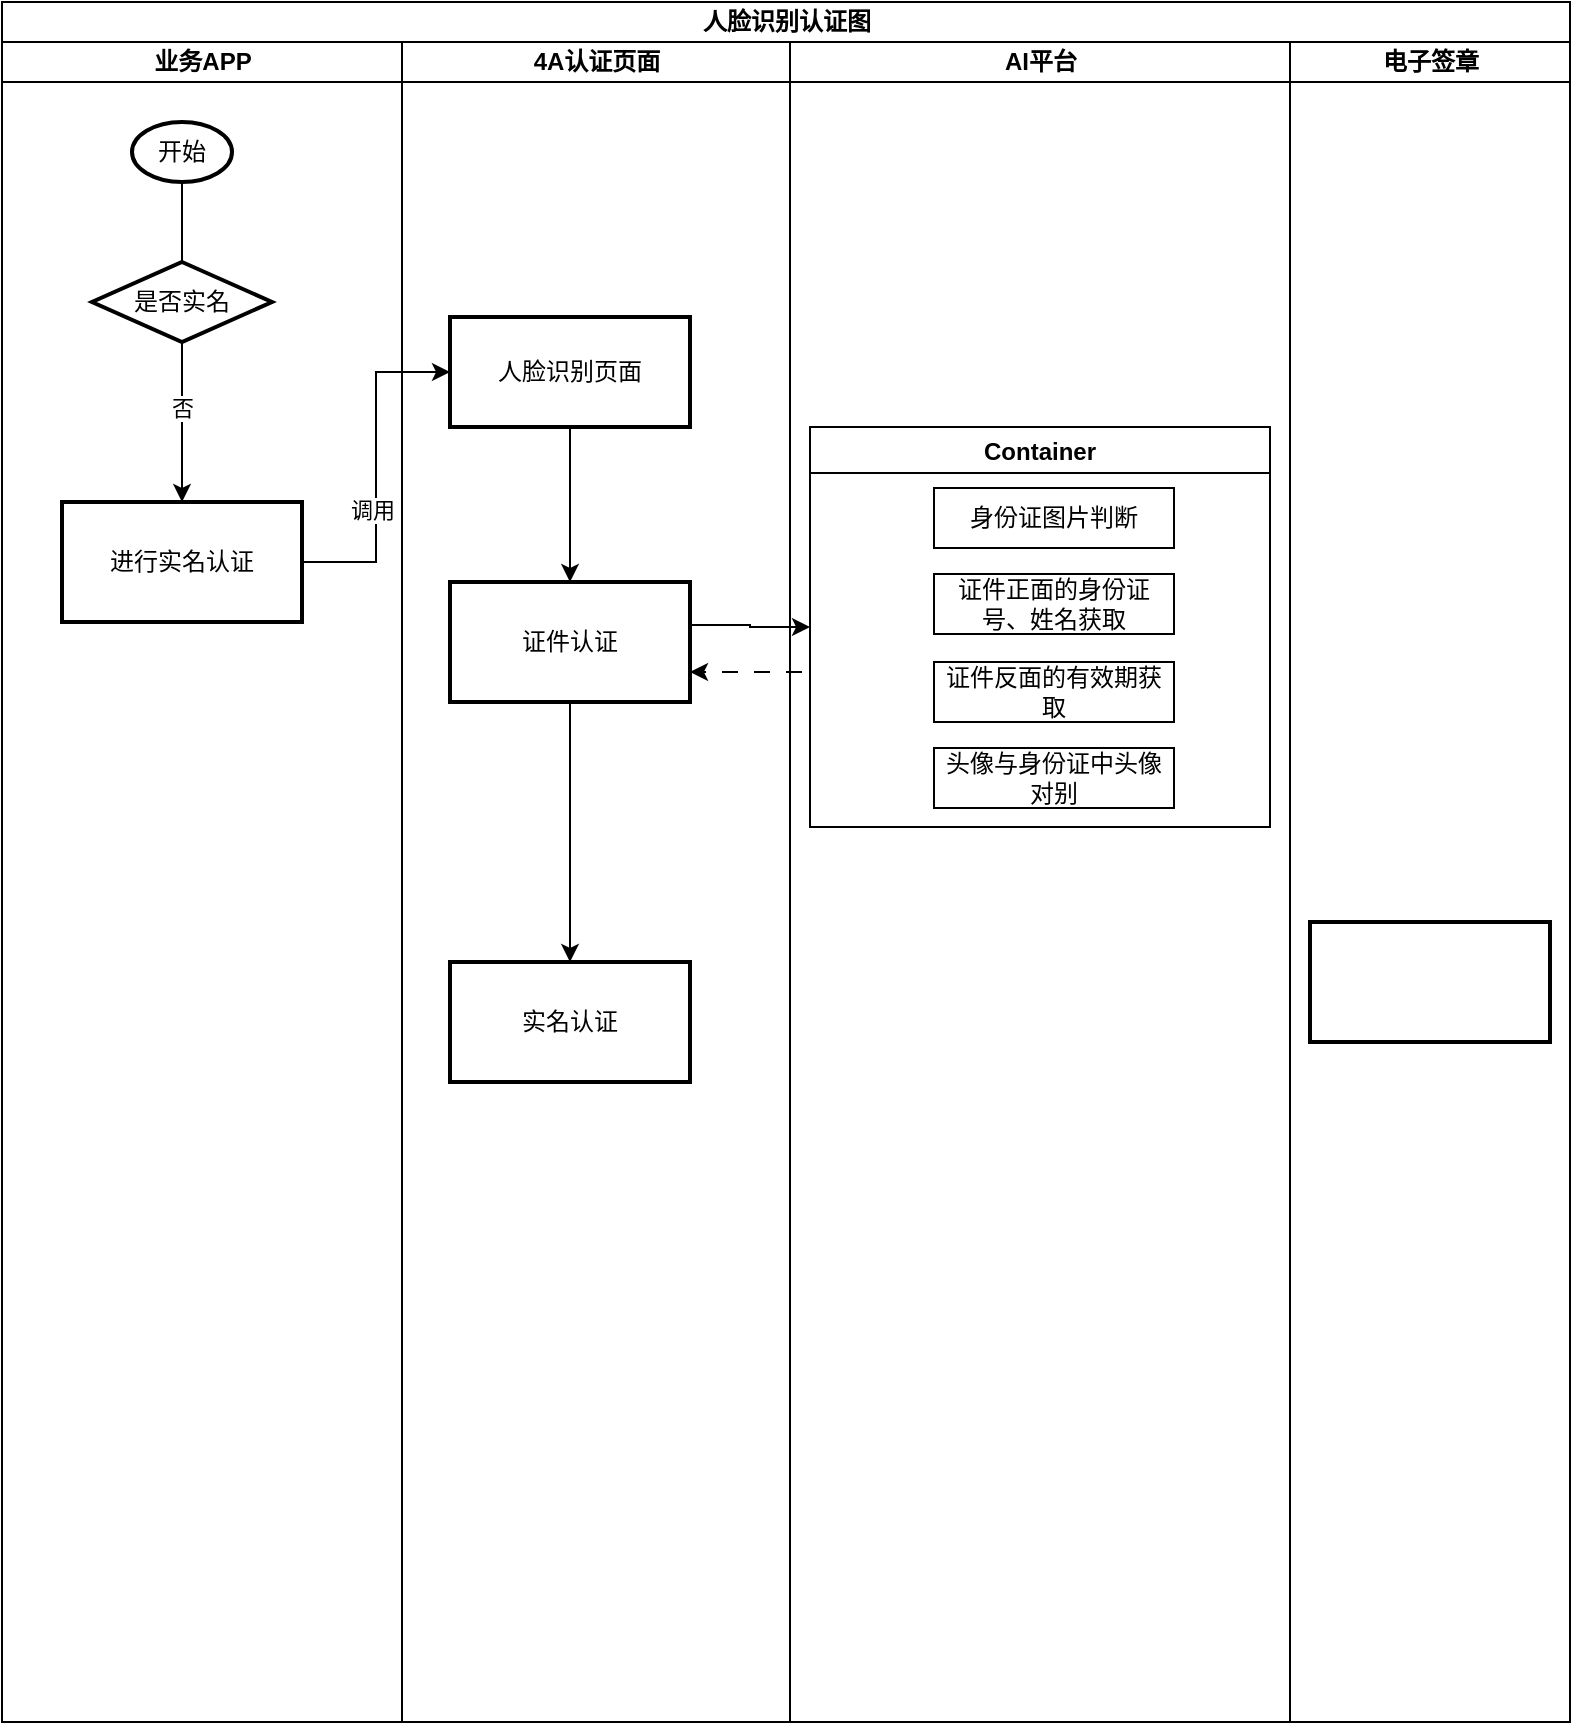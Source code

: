 <mxfile version="20.8.16" type="github">
  <diagram name="第 1 页" id="5AQuxdkM05kk_FZeY26e">
    <mxGraphModel dx="989" dy="479" grid="1" gridSize="10" guides="1" tooltips="1" connect="1" arrows="1" fold="1" page="1" pageScale="1" pageWidth="827" pageHeight="1169" math="0" shadow="0">
      <root>
        <mxCell id="0" />
        <mxCell id="1" parent="0" />
        <mxCell id="dmObhrlyZNTn6bsTrNyk-1" value="人脸识别认证图" style="swimlane;childLayout=stackLayout;resizeParent=1;resizeParentMax=0;startSize=20;html=1;movable=0;resizable=0;rotatable=0;deletable=0;editable=0;connectable=0;" vertex="1" parent="1">
          <mxGeometry x="140" y="40" width="784" height="860" as="geometry" />
        </mxCell>
        <mxCell id="dmObhrlyZNTn6bsTrNyk-2" value="业务APP" style="swimlane;startSize=20;html=1;" vertex="1" parent="dmObhrlyZNTn6bsTrNyk-1">
          <mxGeometry y="20" width="200" height="840" as="geometry" />
        </mxCell>
        <mxCell id="dmObhrlyZNTn6bsTrNyk-6" value="开始" style="strokeWidth=2;html=1;shape=mxgraph.flowchart.start_1;whiteSpace=wrap;" vertex="1" parent="dmObhrlyZNTn6bsTrNyk-2">
          <mxGeometry x="65" y="40" width="50" height="30" as="geometry" />
        </mxCell>
        <mxCell id="dmObhrlyZNTn6bsTrNyk-11" value="" style="edgeStyle=orthogonalEdgeStyle;rounded=0;orthogonalLoop=1;jettySize=auto;html=1;entryX=0.5;entryY=0;entryDx=0;entryDy=0;endArrow=none;" edge="1" parent="dmObhrlyZNTn6bsTrNyk-2" source="dmObhrlyZNTn6bsTrNyk-6" target="dmObhrlyZNTn6bsTrNyk-9">
          <mxGeometry relative="1" as="geometry">
            <mxPoint x="230.0" y="130" as="sourcePoint" />
            <mxPoint x="230" y="350" as="targetPoint" />
            <Array as="points" />
          </mxGeometry>
        </mxCell>
        <mxCell id="dmObhrlyZNTn6bsTrNyk-35" value="" style="edgeStyle=none;rounded=0;orthogonalLoop=1;jettySize=auto;html=1;" edge="1" parent="dmObhrlyZNTn6bsTrNyk-2" source="dmObhrlyZNTn6bsTrNyk-9" target="dmObhrlyZNTn6bsTrNyk-34">
          <mxGeometry relative="1" as="geometry" />
        </mxCell>
        <mxCell id="dmObhrlyZNTn6bsTrNyk-36" value="否" style="edgeLabel;html=1;align=center;verticalAlign=middle;resizable=0;points=[];" vertex="1" connectable="0" parent="dmObhrlyZNTn6bsTrNyk-35">
          <mxGeometry x="-0.173" relative="1" as="geometry">
            <mxPoint as="offset" />
          </mxGeometry>
        </mxCell>
        <mxCell id="dmObhrlyZNTn6bsTrNyk-9" value="是否实名" style="strokeWidth=2;html=1;shape=mxgraph.flowchart.decision;whiteSpace=wrap;" vertex="1" parent="dmObhrlyZNTn6bsTrNyk-2">
          <mxGeometry x="45" y="110" width="90" height="40" as="geometry" />
        </mxCell>
        <mxCell id="dmObhrlyZNTn6bsTrNyk-34" value="进行实名认证" style="whiteSpace=wrap;html=1;strokeWidth=2;" vertex="1" parent="dmObhrlyZNTn6bsTrNyk-2">
          <mxGeometry x="30" y="230" width="120" height="60" as="geometry" />
        </mxCell>
        <mxCell id="dmObhrlyZNTn6bsTrNyk-3" value="4A认证页面" style="swimlane;startSize=20;html=1;" vertex="1" parent="dmObhrlyZNTn6bsTrNyk-1">
          <mxGeometry x="200" y="20" width="194" height="840" as="geometry" />
        </mxCell>
        <mxCell id="dmObhrlyZNTn6bsTrNyk-17" value="" style="edgeStyle=orthogonalEdgeStyle;rounded=0;orthogonalLoop=1;jettySize=auto;html=1;" edge="1" parent="dmObhrlyZNTn6bsTrNyk-3" source="dmObhrlyZNTn6bsTrNyk-13" target="dmObhrlyZNTn6bsTrNyk-16">
          <mxGeometry relative="1" as="geometry" />
        </mxCell>
        <mxCell id="dmObhrlyZNTn6bsTrNyk-13" value="人脸识别页面" style="whiteSpace=wrap;html=1;strokeWidth=2;" vertex="1" parent="dmObhrlyZNTn6bsTrNyk-3">
          <mxGeometry x="24" y="137.5" width="120" height="55" as="geometry" />
        </mxCell>
        <mxCell id="dmObhrlyZNTn6bsTrNyk-33" style="edgeStyle=none;rounded=0;orthogonalLoop=1;jettySize=auto;html=1;entryX=0.5;entryY=0;entryDx=0;entryDy=0;" edge="1" parent="dmObhrlyZNTn6bsTrNyk-3" source="dmObhrlyZNTn6bsTrNyk-16" target="dmObhrlyZNTn6bsTrNyk-32">
          <mxGeometry relative="1" as="geometry" />
        </mxCell>
        <mxCell id="dmObhrlyZNTn6bsTrNyk-16" value="证件认证" style="whiteSpace=wrap;html=1;strokeWidth=2;" vertex="1" parent="dmObhrlyZNTn6bsTrNyk-3">
          <mxGeometry x="24" y="270" width="120" height="60" as="geometry" />
        </mxCell>
        <mxCell id="dmObhrlyZNTn6bsTrNyk-32" value="实名认证" style="whiteSpace=wrap;html=1;strokeWidth=2;" vertex="1" parent="dmObhrlyZNTn6bsTrNyk-3">
          <mxGeometry x="24" y="460" width="120" height="60" as="geometry" />
        </mxCell>
        <mxCell id="dmObhrlyZNTn6bsTrNyk-4" value="AI平台" style="swimlane;startSize=20;html=1;" vertex="1" parent="dmObhrlyZNTn6bsTrNyk-1">
          <mxGeometry x="394" y="20" width="250" height="840" as="geometry" />
        </mxCell>
        <mxCell id="dmObhrlyZNTn6bsTrNyk-20" value="Container" style="swimlane;" vertex="1" parent="dmObhrlyZNTn6bsTrNyk-4">
          <mxGeometry x="10" y="192.5" width="230" height="200" as="geometry" />
        </mxCell>
        <mxCell id="dmObhrlyZNTn6bsTrNyk-27" value="头像与身份证中头像对别" style="whiteSpace=wrap;html=1;" vertex="1" parent="dmObhrlyZNTn6bsTrNyk-20">
          <mxGeometry x="62" y="160.5" width="120" height="30" as="geometry" />
        </mxCell>
        <mxCell id="dmObhrlyZNTn6bsTrNyk-30" value="证件反面的有效期获取" style="whiteSpace=wrap;html=1;" vertex="1" parent="dmObhrlyZNTn6bsTrNyk-20">
          <mxGeometry x="62" y="117.5" width="120" height="30" as="geometry" />
        </mxCell>
        <mxCell id="dmObhrlyZNTn6bsTrNyk-37" value="身份证图片判断" style="whiteSpace=wrap;html=1;" vertex="1" parent="dmObhrlyZNTn6bsTrNyk-20">
          <mxGeometry x="62" y="30.5" width="120" height="30" as="geometry" />
        </mxCell>
        <mxCell id="dmObhrlyZNTn6bsTrNyk-38" value="证件正面的身份证号、姓名获取" style="whiteSpace=wrap;html=1;" vertex="1" parent="dmObhrlyZNTn6bsTrNyk-20">
          <mxGeometry x="62" y="73.5" width="120" height="30" as="geometry" />
        </mxCell>
        <mxCell id="dmObhrlyZNTn6bsTrNyk-5" value="电子签章" style="swimlane;startSize=20;html=1;" vertex="1" parent="dmObhrlyZNTn6bsTrNyk-1">
          <mxGeometry x="644" y="20" width="140" height="840" as="geometry" />
        </mxCell>
        <mxCell id="dmObhrlyZNTn6bsTrNyk-19" value="" style="whiteSpace=wrap;html=1;strokeWidth=2;" vertex="1" parent="dmObhrlyZNTn6bsTrNyk-5">
          <mxGeometry x="10" y="440" width="120" height="60" as="geometry" />
        </mxCell>
        <mxCell id="dmObhrlyZNTn6bsTrNyk-14" style="edgeStyle=orthogonalEdgeStyle;rounded=0;orthogonalLoop=1;jettySize=auto;html=1;entryX=0;entryY=0.5;entryDx=0;entryDy=0;exitX=1;exitY=0.5;exitDx=0;exitDy=0;" edge="1" parent="dmObhrlyZNTn6bsTrNyk-1" source="dmObhrlyZNTn6bsTrNyk-34" target="dmObhrlyZNTn6bsTrNyk-13">
          <mxGeometry relative="1" as="geometry" />
        </mxCell>
        <mxCell id="dmObhrlyZNTn6bsTrNyk-15" value="调用" style="edgeLabel;html=1;align=center;verticalAlign=middle;resizable=0;points=[];" vertex="1" connectable="0" parent="dmObhrlyZNTn6bsTrNyk-14">
          <mxGeometry x="-0.248" y="2" relative="1" as="geometry">
            <mxPoint as="offset" />
          </mxGeometry>
        </mxCell>
        <mxCell id="dmObhrlyZNTn6bsTrNyk-21" style="edgeStyle=orthogonalEdgeStyle;rounded=0;orthogonalLoop=1;jettySize=auto;html=1;entryX=0;entryY=0.5;entryDx=0;entryDy=0;exitX=1.005;exitY=0.359;exitDx=0;exitDy=0;exitPerimeter=0;" edge="1" parent="dmObhrlyZNTn6bsTrNyk-1" source="dmObhrlyZNTn6bsTrNyk-16" target="dmObhrlyZNTn6bsTrNyk-20">
          <mxGeometry relative="1" as="geometry">
            <mxPoint x="380" y="320" as="targetPoint" />
          </mxGeometry>
        </mxCell>
        <mxCell id="dmObhrlyZNTn6bsTrNyk-31" style="edgeStyle=none;rounded=0;orthogonalLoop=1;jettySize=auto;html=1;entryX=1;entryY=0.75;entryDx=0;entryDy=0;dashed=1;dashPattern=8 8;" edge="1" parent="dmObhrlyZNTn6bsTrNyk-1" target="dmObhrlyZNTn6bsTrNyk-16">
          <mxGeometry relative="1" as="geometry">
            <mxPoint x="400" y="335" as="sourcePoint" />
          </mxGeometry>
        </mxCell>
      </root>
    </mxGraphModel>
  </diagram>
</mxfile>
